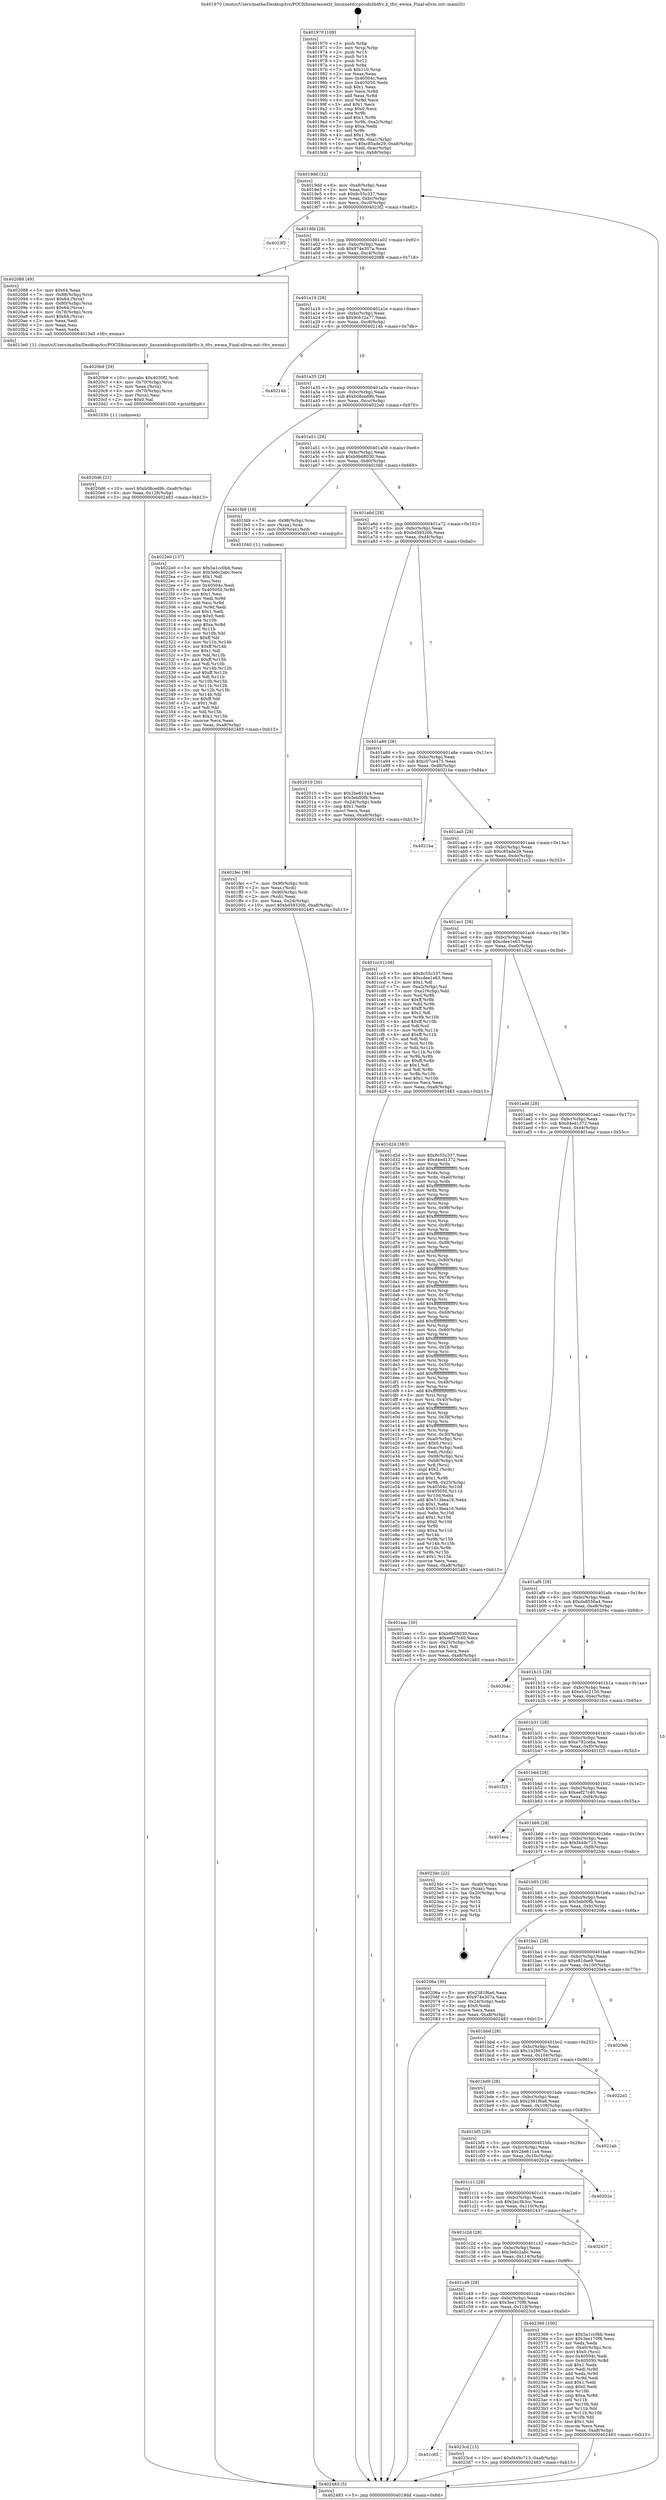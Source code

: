 digraph "0x401970" {
  label = "0x401970 (/mnt/c/Users/mathe/Desktop/tcc/POCII/binaries/extr_linuxnetdccpccidslibtfrc.h_tfrc_ewma_Final-ollvm.out::main(0))"
  labelloc = "t"
  node[shape=record]

  Entry [label="",width=0.3,height=0.3,shape=circle,fillcolor=black,style=filled]
  "0x4019dd" [label="{
     0x4019dd [32]\l
     | [instrs]\l
     &nbsp;&nbsp;0x4019dd \<+6\>: mov -0xa8(%rbp),%eax\l
     &nbsp;&nbsp;0x4019e3 \<+2\>: mov %eax,%ecx\l
     &nbsp;&nbsp;0x4019e5 \<+6\>: sub $0x8c55c337,%ecx\l
     &nbsp;&nbsp;0x4019eb \<+6\>: mov %eax,-0xbc(%rbp)\l
     &nbsp;&nbsp;0x4019f1 \<+6\>: mov %ecx,-0xc0(%rbp)\l
     &nbsp;&nbsp;0x4019f7 \<+6\>: je 00000000004023f2 \<main+0xa82\>\l
  }"]
  "0x4023f2" [label="{
     0x4023f2\l
  }", style=dashed]
  "0x4019fd" [label="{
     0x4019fd [28]\l
     | [instrs]\l
     &nbsp;&nbsp;0x4019fd \<+5\>: jmp 0000000000401a02 \<main+0x92\>\l
     &nbsp;&nbsp;0x401a02 \<+6\>: mov -0xbc(%rbp),%eax\l
     &nbsp;&nbsp;0x401a08 \<+5\>: sub $0x974e307a,%eax\l
     &nbsp;&nbsp;0x401a0d \<+6\>: mov %eax,-0xc4(%rbp)\l
     &nbsp;&nbsp;0x401a13 \<+6\>: je 0000000000402088 \<main+0x718\>\l
  }"]
  Exit [label="",width=0.3,height=0.3,shape=circle,fillcolor=black,style=filled,peripheries=2]
  "0x402088" [label="{
     0x402088 [49]\l
     | [instrs]\l
     &nbsp;&nbsp;0x402088 \<+5\>: mov $0x64,%eax\l
     &nbsp;&nbsp;0x40208d \<+7\>: mov -0x88(%rbp),%rcx\l
     &nbsp;&nbsp;0x402094 \<+6\>: movl $0x64,(%rcx)\l
     &nbsp;&nbsp;0x40209a \<+4\>: mov -0x80(%rbp),%rcx\l
     &nbsp;&nbsp;0x40209e \<+6\>: movl $0x64,(%rcx)\l
     &nbsp;&nbsp;0x4020a4 \<+4\>: mov -0x78(%rbp),%rcx\l
     &nbsp;&nbsp;0x4020a8 \<+6\>: movl $0x64,(%rcx)\l
     &nbsp;&nbsp;0x4020ae \<+2\>: mov %eax,%edi\l
     &nbsp;&nbsp;0x4020b0 \<+2\>: mov %eax,%esi\l
     &nbsp;&nbsp;0x4020b2 \<+2\>: mov %eax,%edx\l
     &nbsp;&nbsp;0x4020b4 \<+5\>: call 00000000004013e0 \<tfrc_ewma\>\l
     | [calls]\l
     &nbsp;&nbsp;0x4013e0 \{1\} (/mnt/c/Users/mathe/Desktop/tcc/POCII/binaries/extr_linuxnetdccpccidslibtfrc.h_tfrc_ewma_Final-ollvm.out::tfrc_ewma)\l
  }"]
  "0x401a19" [label="{
     0x401a19 [28]\l
     | [instrs]\l
     &nbsp;&nbsp;0x401a19 \<+5\>: jmp 0000000000401a1e \<main+0xae\>\l
     &nbsp;&nbsp;0x401a1e \<+6\>: mov -0xbc(%rbp),%eax\l
     &nbsp;&nbsp;0x401a24 \<+5\>: sub $0x9c612a77,%eax\l
     &nbsp;&nbsp;0x401a29 \<+6\>: mov %eax,-0xc8(%rbp)\l
     &nbsp;&nbsp;0x401a2f \<+6\>: je 000000000040214b \<main+0x7db\>\l
  }"]
  "0x401c65" [label="{
     0x401c65\l
  }", style=dashed]
  "0x40214b" [label="{
     0x40214b\l
  }", style=dashed]
  "0x401a35" [label="{
     0x401a35 [28]\l
     | [instrs]\l
     &nbsp;&nbsp;0x401a35 \<+5\>: jmp 0000000000401a3a \<main+0xca\>\l
     &nbsp;&nbsp;0x401a3a \<+6\>: mov -0xbc(%rbp),%eax\l
     &nbsp;&nbsp;0x401a40 \<+5\>: sub $0xb08ced9b,%eax\l
     &nbsp;&nbsp;0x401a45 \<+6\>: mov %eax,-0xcc(%rbp)\l
     &nbsp;&nbsp;0x401a4b \<+6\>: je 00000000004022e0 \<main+0x970\>\l
  }"]
  "0x4023cd" [label="{
     0x4023cd [15]\l
     | [instrs]\l
     &nbsp;&nbsp;0x4023cd \<+10\>: movl $0xf449c713,-0xa8(%rbp)\l
     &nbsp;&nbsp;0x4023d7 \<+5\>: jmp 0000000000402483 \<main+0xb13\>\l
  }"]
  "0x4022e0" [label="{
     0x4022e0 [137]\l
     | [instrs]\l
     &nbsp;&nbsp;0x4022e0 \<+5\>: mov $0x5a1cc0bb,%eax\l
     &nbsp;&nbsp;0x4022e5 \<+5\>: mov $0x3e6c2abc,%ecx\l
     &nbsp;&nbsp;0x4022ea \<+2\>: mov $0x1,%dl\l
     &nbsp;&nbsp;0x4022ec \<+2\>: xor %esi,%esi\l
     &nbsp;&nbsp;0x4022ee \<+7\>: mov 0x40504c,%edi\l
     &nbsp;&nbsp;0x4022f5 \<+8\>: mov 0x405050,%r8d\l
     &nbsp;&nbsp;0x4022fd \<+3\>: sub $0x1,%esi\l
     &nbsp;&nbsp;0x402300 \<+3\>: mov %edi,%r9d\l
     &nbsp;&nbsp;0x402303 \<+3\>: add %esi,%r9d\l
     &nbsp;&nbsp;0x402306 \<+4\>: imul %r9d,%edi\l
     &nbsp;&nbsp;0x40230a \<+3\>: and $0x1,%edi\l
     &nbsp;&nbsp;0x40230d \<+3\>: cmp $0x0,%edi\l
     &nbsp;&nbsp;0x402310 \<+4\>: sete %r10b\l
     &nbsp;&nbsp;0x402314 \<+4\>: cmp $0xa,%r8d\l
     &nbsp;&nbsp;0x402318 \<+4\>: setl %r11b\l
     &nbsp;&nbsp;0x40231c \<+3\>: mov %r10b,%bl\l
     &nbsp;&nbsp;0x40231f \<+3\>: xor $0xff,%bl\l
     &nbsp;&nbsp;0x402322 \<+3\>: mov %r11b,%r14b\l
     &nbsp;&nbsp;0x402325 \<+4\>: xor $0xff,%r14b\l
     &nbsp;&nbsp;0x402329 \<+3\>: xor $0x1,%dl\l
     &nbsp;&nbsp;0x40232c \<+3\>: mov %bl,%r15b\l
     &nbsp;&nbsp;0x40232f \<+4\>: and $0xff,%r15b\l
     &nbsp;&nbsp;0x402333 \<+3\>: and %dl,%r10b\l
     &nbsp;&nbsp;0x402336 \<+3\>: mov %r14b,%r12b\l
     &nbsp;&nbsp;0x402339 \<+4\>: and $0xff,%r12b\l
     &nbsp;&nbsp;0x40233d \<+3\>: and %dl,%r11b\l
     &nbsp;&nbsp;0x402340 \<+3\>: or %r10b,%r15b\l
     &nbsp;&nbsp;0x402343 \<+3\>: or %r11b,%r12b\l
     &nbsp;&nbsp;0x402346 \<+3\>: xor %r12b,%r15b\l
     &nbsp;&nbsp;0x402349 \<+3\>: or %r14b,%bl\l
     &nbsp;&nbsp;0x40234c \<+3\>: xor $0xff,%bl\l
     &nbsp;&nbsp;0x40234f \<+3\>: or $0x1,%dl\l
     &nbsp;&nbsp;0x402352 \<+2\>: and %dl,%bl\l
     &nbsp;&nbsp;0x402354 \<+3\>: or %bl,%r15b\l
     &nbsp;&nbsp;0x402357 \<+4\>: test $0x1,%r15b\l
     &nbsp;&nbsp;0x40235b \<+3\>: cmovne %ecx,%eax\l
     &nbsp;&nbsp;0x40235e \<+6\>: mov %eax,-0xa8(%rbp)\l
     &nbsp;&nbsp;0x402364 \<+5\>: jmp 0000000000402483 \<main+0xb13\>\l
  }"]
  "0x401a51" [label="{
     0x401a51 [28]\l
     | [instrs]\l
     &nbsp;&nbsp;0x401a51 \<+5\>: jmp 0000000000401a56 \<main+0xe6\>\l
     &nbsp;&nbsp;0x401a56 \<+6\>: mov -0xbc(%rbp),%eax\l
     &nbsp;&nbsp;0x401a5c \<+5\>: sub $0xb9b68030,%eax\l
     &nbsp;&nbsp;0x401a61 \<+6\>: mov %eax,-0xd0(%rbp)\l
     &nbsp;&nbsp;0x401a67 \<+6\>: je 0000000000401fd9 \<main+0x669\>\l
  }"]
  "0x401c49" [label="{
     0x401c49 [28]\l
     | [instrs]\l
     &nbsp;&nbsp;0x401c49 \<+5\>: jmp 0000000000401c4e \<main+0x2de\>\l
     &nbsp;&nbsp;0x401c4e \<+6\>: mov -0xbc(%rbp),%eax\l
     &nbsp;&nbsp;0x401c54 \<+5\>: sub $0x3ee170f8,%eax\l
     &nbsp;&nbsp;0x401c59 \<+6\>: mov %eax,-0x118(%rbp)\l
     &nbsp;&nbsp;0x401c5f \<+6\>: je 00000000004023cd \<main+0xa5d\>\l
  }"]
  "0x401fd9" [label="{
     0x401fd9 [19]\l
     | [instrs]\l
     &nbsp;&nbsp;0x401fd9 \<+7\>: mov -0x98(%rbp),%rax\l
     &nbsp;&nbsp;0x401fe0 \<+3\>: mov (%rax),%rax\l
     &nbsp;&nbsp;0x401fe3 \<+4\>: mov 0x8(%rax),%rdi\l
     &nbsp;&nbsp;0x401fe7 \<+5\>: call 0000000000401040 \<atoi@plt\>\l
     | [calls]\l
     &nbsp;&nbsp;0x401040 \{1\} (unknown)\l
  }"]
  "0x401a6d" [label="{
     0x401a6d [28]\l
     | [instrs]\l
     &nbsp;&nbsp;0x401a6d \<+5\>: jmp 0000000000401a72 \<main+0x102\>\l
     &nbsp;&nbsp;0x401a72 \<+6\>: mov -0xbc(%rbp),%eax\l
     &nbsp;&nbsp;0x401a78 \<+5\>: sub $0xbd59320b,%eax\l
     &nbsp;&nbsp;0x401a7d \<+6\>: mov %eax,-0xd4(%rbp)\l
     &nbsp;&nbsp;0x401a83 \<+6\>: je 0000000000402010 \<main+0x6a0\>\l
  }"]
  "0x402369" [label="{
     0x402369 [100]\l
     | [instrs]\l
     &nbsp;&nbsp;0x402369 \<+5\>: mov $0x5a1cc0bb,%eax\l
     &nbsp;&nbsp;0x40236e \<+5\>: mov $0x3ee170f8,%ecx\l
     &nbsp;&nbsp;0x402373 \<+2\>: xor %edx,%edx\l
     &nbsp;&nbsp;0x402375 \<+7\>: mov -0xa0(%rbp),%rsi\l
     &nbsp;&nbsp;0x40237c \<+6\>: movl $0x0,(%rsi)\l
     &nbsp;&nbsp;0x402382 \<+7\>: mov 0x40504c,%edi\l
     &nbsp;&nbsp;0x402389 \<+8\>: mov 0x405050,%r8d\l
     &nbsp;&nbsp;0x402391 \<+3\>: sub $0x1,%edx\l
     &nbsp;&nbsp;0x402394 \<+3\>: mov %edi,%r9d\l
     &nbsp;&nbsp;0x402397 \<+3\>: add %edx,%r9d\l
     &nbsp;&nbsp;0x40239a \<+4\>: imul %r9d,%edi\l
     &nbsp;&nbsp;0x40239e \<+3\>: and $0x1,%edi\l
     &nbsp;&nbsp;0x4023a1 \<+3\>: cmp $0x0,%edi\l
     &nbsp;&nbsp;0x4023a4 \<+4\>: sete %r10b\l
     &nbsp;&nbsp;0x4023a8 \<+4\>: cmp $0xa,%r8d\l
     &nbsp;&nbsp;0x4023ac \<+4\>: setl %r11b\l
     &nbsp;&nbsp;0x4023b0 \<+3\>: mov %r10b,%bl\l
     &nbsp;&nbsp;0x4023b3 \<+3\>: and %r11b,%bl\l
     &nbsp;&nbsp;0x4023b6 \<+3\>: xor %r11b,%r10b\l
     &nbsp;&nbsp;0x4023b9 \<+3\>: or %r10b,%bl\l
     &nbsp;&nbsp;0x4023bc \<+3\>: test $0x1,%bl\l
     &nbsp;&nbsp;0x4023bf \<+3\>: cmovne %ecx,%eax\l
     &nbsp;&nbsp;0x4023c2 \<+6\>: mov %eax,-0xa8(%rbp)\l
     &nbsp;&nbsp;0x4023c8 \<+5\>: jmp 0000000000402483 \<main+0xb13\>\l
  }"]
  "0x402010" [label="{
     0x402010 [30]\l
     | [instrs]\l
     &nbsp;&nbsp;0x402010 \<+5\>: mov $0x2be611a4,%eax\l
     &nbsp;&nbsp;0x402015 \<+5\>: mov $0x5eb00fb,%ecx\l
     &nbsp;&nbsp;0x40201a \<+3\>: mov -0x24(%rbp),%edx\l
     &nbsp;&nbsp;0x40201d \<+3\>: cmp $0x1,%edx\l
     &nbsp;&nbsp;0x402020 \<+3\>: cmovl %ecx,%eax\l
     &nbsp;&nbsp;0x402023 \<+6\>: mov %eax,-0xa8(%rbp)\l
     &nbsp;&nbsp;0x402029 \<+5\>: jmp 0000000000402483 \<main+0xb13\>\l
  }"]
  "0x401a89" [label="{
     0x401a89 [28]\l
     | [instrs]\l
     &nbsp;&nbsp;0x401a89 \<+5\>: jmp 0000000000401a8e \<main+0x11e\>\l
     &nbsp;&nbsp;0x401a8e \<+6\>: mov -0xbc(%rbp),%eax\l
     &nbsp;&nbsp;0x401a94 \<+5\>: sub $0xc07ce475,%eax\l
     &nbsp;&nbsp;0x401a99 \<+6\>: mov %eax,-0xd8(%rbp)\l
     &nbsp;&nbsp;0x401a9f \<+6\>: je 00000000004021ba \<main+0x84a\>\l
  }"]
  "0x401c2d" [label="{
     0x401c2d [28]\l
     | [instrs]\l
     &nbsp;&nbsp;0x401c2d \<+5\>: jmp 0000000000401c32 \<main+0x2c2\>\l
     &nbsp;&nbsp;0x401c32 \<+6\>: mov -0xbc(%rbp),%eax\l
     &nbsp;&nbsp;0x401c38 \<+5\>: sub $0x3e6c2abc,%eax\l
     &nbsp;&nbsp;0x401c3d \<+6\>: mov %eax,-0x114(%rbp)\l
     &nbsp;&nbsp;0x401c43 \<+6\>: je 0000000000402369 \<main+0x9f9\>\l
  }"]
  "0x4021ba" [label="{
     0x4021ba\l
  }", style=dashed]
  "0x401aa5" [label="{
     0x401aa5 [28]\l
     | [instrs]\l
     &nbsp;&nbsp;0x401aa5 \<+5\>: jmp 0000000000401aaa \<main+0x13a\>\l
     &nbsp;&nbsp;0x401aaa \<+6\>: mov -0xbc(%rbp),%eax\l
     &nbsp;&nbsp;0x401ab0 \<+5\>: sub $0xc85ade29,%eax\l
     &nbsp;&nbsp;0x401ab5 \<+6\>: mov %eax,-0xdc(%rbp)\l
     &nbsp;&nbsp;0x401abb \<+6\>: je 0000000000401cc3 \<main+0x353\>\l
  }"]
  "0x402437" [label="{
     0x402437\l
  }", style=dashed]
  "0x401cc3" [label="{
     0x401cc3 [106]\l
     | [instrs]\l
     &nbsp;&nbsp;0x401cc3 \<+5\>: mov $0x8c55c337,%eax\l
     &nbsp;&nbsp;0x401cc8 \<+5\>: mov $0xcdee1e63,%ecx\l
     &nbsp;&nbsp;0x401ccd \<+2\>: mov $0x1,%dl\l
     &nbsp;&nbsp;0x401ccf \<+7\>: mov -0xa2(%rbp),%sil\l
     &nbsp;&nbsp;0x401cd6 \<+7\>: mov -0xa1(%rbp),%dil\l
     &nbsp;&nbsp;0x401cdd \<+3\>: mov %sil,%r8b\l
     &nbsp;&nbsp;0x401ce0 \<+4\>: xor $0xff,%r8b\l
     &nbsp;&nbsp;0x401ce4 \<+3\>: mov %dil,%r9b\l
     &nbsp;&nbsp;0x401ce7 \<+4\>: xor $0xff,%r9b\l
     &nbsp;&nbsp;0x401ceb \<+3\>: xor $0x1,%dl\l
     &nbsp;&nbsp;0x401cee \<+3\>: mov %r8b,%r10b\l
     &nbsp;&nbsp;0x401cf1 \<+4\>: and $0xff,%r10b\l
     &nbsp;&nbsp;0x401cf5 \<+3\>: and %dl,%sil\l
     &nbsp;&nbsp;0x401cf8 \<+3\>: mov %r9b,%r11b\l
     &nbsp;&nbsp;0x401cfb \<+4\>: and $0xff,%r11b\l
     &nbsp;&nbsp;0x401cff \<+3\>: and %dl,%dil\l
     &nbsp;&nbsp;0x401d02 \<+3\>: or %sil,%r10b\l
     &nbsp;&nbsp;0x401d05 \<+3\>: or %dil,%r11b\l
     &nbsp;&nbsp;0x401d08 \<+3\>: xor %r11b,%r10b\l
     &nbsp;&nbsp;0x401d0b \<+3\>: or %r9b,%r8b\l
     &nbsp;&nbsp;0x401d0e \<+4\>: xor $0xff,%r8b\l
     &nbsp;&nbsp;0x401d12 \<+3\>: or $0x1,%dl\l
     &nbsp;&nbsp;0x401d15 \<+3\>: and %dl,%r8b\l
     &nbsp;&nbsp;0x401d18 \<+3\>: or %r8b,%r10b\l
     &nbsp;&nbsp;0x401d1b \<+4\>: test $0x1,%r10b\l
     &nbsp;&nbsp;0x401d1f \<+3\>: cmovne %ecx,%eax\l
     &nbsp;&nbsp;0x401d22 \<+6\>: mov %eax,-0xa8(%rbp)\l
     &nbsp;&nbsp;0x401d28 \<+5\>: jmp 0000000000402483 \<main+0xb13\>\l
  }"]
  "0x401ac1" [label="{
     0x401ac1 [28]\l
     | [instrs]\l
     &nbsp;&nbsp;0x401ac1 \<+5\>: jmp 0000000000401ac6 \<main+0x156\>\l
     &nbsp;&nbsp;0x401ac6 \<+6\>: mov -0xbc(%rbp),%eax\l
     &nbsp;&nbsp;0x401acc \<+5\>: sub $0xcdee1e63,%eax\l
     &nbsp;&nbsp;0x401ad1 \<+6\>: mov %eax,-0xe0(%rbp)\l
     &nbsp;&nbsp;0x401ad7 \<+6\>: je 0000000000401d2d \<main+0x3bd\>\l
  }"]
  "0x402483" [label="{
     0x402483 [5]\l
     | [instrs]\l
     &nbsp;&nbsp;0x402483 \<+5\>: jmp 00000000004019dd \<main+0x6d\>\l
  }"]
  "0x401970" [label="{
     0x401970 [109]\l
     | [instrs]\l
     &nbsp;&nbsp;0x401970 \<+1\>: push %rbp\l
     &nbsp;&nbsp;0x401971 \<+3\>: mov %rsp,%rbp\l
     &nbsp;&nbsp;0x401974 \<+2\>: push %r15\l
     &nbsp;&nbsp;0x401976 \<+2\>: push %r14\l
     &nbsp;&nbsp;0x401978 \<+2\>: push %r12\l
     &nbsp;&nbsp;0x40197a \<+1\>: push %rbx\l
     &nbsp;&nbsp;0x40197b \<+7\>: sub $0x110,%rsp\l
     &nbsp;&nbsp;0x401982 \<+2\>: xor %eax,%eax\l
     &nbsp;&nbsp;0x401984 \<+7\>: mov 0x40504c,%ecx\l
     &nbsp;&nbsp;0x40198b \<+7\>: mov 0x405050,%edx\l
     &nbsp;&nbsp;0x401992 \<+3\>: sub $0x1,%eax\l
     &nbsp;&nbsp;0x401995 \<+3\>: mov %ecx,%r8d\l
     &nbsp;&nbsp;0x401998 \<+3\>: add %eax,%r8d\l
     &nbsp;&nbsp;0x40199b \<+4\>: imul %r8d,%ecx\l
     &nbsp;&nbsp;0x40199f \<+3\>: and $0x1,%ecx\l
     &nbsp;&nbsp;0x4019a2 \<+3\>: cmp $0x0,%ecx\l
     &nbsp;&nbsp;0x4019a5 \<+4\>: sete %r9b\l
     &nbsp;&nbsp;0x4019a9 \<+4\>: and $0x1,%r9b\l
     &nbsp;&nbsp;0x4019ad \<+7\>: mov %r9b,-0xa2(%rbp)\l
     &nbsp;&nbsp;0x4019b4 \<+3\>: cmp $0xa,%edx\l
     &nbsp;&nbsp;0x4019b7 \<+4\>: setl %r9b\l
     &nbsp;&nbsp;0x4019bb \<+4\>: and $0x1,%r9b\l
     &nbsp;&nbsp;0x4019bf \<+7\>: mov %r9b,-0xa1(%rbp)\l
     &nbsp;&nbsp;0x4019c6 \<+10\>: movl $0xc85ade29,-0xa8(%rbp)\l
     &nbsp;&nbsp;0x4019d0 \<+6\>: mov %edi,-0xac(%rbp)\l
     &nbsp;&nbsp;0x4019d6 \<+7\>: mov %rsi,-0xb8(%rbp)\l
  }"]
  "0x401c11" [label="{
     0x401c11 [28]\l
     | [instrs]\l
     &nbsp;&nbsp;0x401c11 \<+5\>: jmp 0000000000401c16 \<main+0x2a6\>\l
     &nbsp;&nbsp;0x401c16 \<+6\>: mov -0xbc(%rbp),%eax\l
     &nbsp;&nbsp;0x401c1c \<+5\>: sub $0x2ec3b3cc,%eax\l
     &nbsp;&nbsp;0x401c21 \<+6\>: mov %eax,-0x110(%rbp)\l
     &nbsp;&nbsp;0x401c27 \<+6\>: je 0000000000402437 \<main+0xac7\>\l
  }"]
  "0x401d2d" [label="{
     0x401d2d [383]\l
     | [instrs]\l
     &nbsp;&nbsp;0x401d2d \<+5\>: mov $0x8c55c337,%eax\l
     &nbsp;&nbsp;0x401d32 \<+5\>: mov $0xd4ed1372,%ecx\l
     &nbsp;&nbsp;0x401d37 \<+3\>: mov %rsp,%rdx\l
     &nbsp;&nbsp;0x401d3a \<+4\>: add $0xfffffffffffffff0,%rdx\l
     &nbsp;&nbsp;0x401d3e \<+3\>: mov %rdx,%rsp\l
     &nbsp;&nbsp;0x401d41 \<+7\>: mov %rdx,-0xa0(%rbp)\l
     &nbsp;&nbsp;0x401d48 \<+3\>: mov %rsp,%rdx\l
     &nbsp;&nbsp;0x401d4b \<+4\>: add $0xfffffffffffffff0,%rdx\l
     &nbsp;&nbsp;0x401d4f \<+3\>: mov %rdx,%rsp\l
     &nbsp;&nbsp;0x401d52 \<+3\>: mov %rsp,%rsi\l
     &nbsp;&nbsp;0x401d55 \<+4\>: add $0xfffffffffffffff0,%rsi\l
     &nbsp;&nbsp;0x401d59 \<+3\>: mov %rsi,%rsp\l
     &nbsp;&nbsp;0x401d5c \<+7\>: mov %rsi,-0x98(%rbp)\l
     &nbsp;&nbsp;0x401d63 \<+3\>: mov %rsp,%rsi\l
     &nbsp;&nbsp;0x401d66 \<+4\>: add $0xfffffffffffffff0,%rsi\l
     &nbsp;&nbsp;0x401d6a \<+3\>: mov %rsi,%rsp\l
     &nbsp;&nbsp;0x401d6d \<+7\>: mov %rsi,-0x90(%rbp)\l
     &nbsp;&nbsp;0x401d74 \<+3\>: mov %rsp,%rsi\l
     &nbsp;&nbsp;0x401d77 \<+4\>: add $0xfffffffffffffff0,%rsi\l
     &nbsp;&nbsp;0x401d7b \<+3\>: mov %rsi,%rsp\l
     &nbsp;&nbsp;0x401d7e \<+7\>: mov %rsi,-0x88(%rbp)\l
     &nbsp;&nbsp;0x401d85 \<+3\>: mov %rsp,%rsi\l
     &nbsp;&nbsp;0x401d88 \<+4\>: add $0xfffffffffffffff0,%rsi\l
     &nbsp;&nbsp;0x401d8c \<+3\>: mov %rsi,%rsp\l
     &nbsp;&nbsp;0x401d8f \<+4\>: mov %rsi,-0x80(%rbp)\l
     &nbsp;&nbsp;0x401d93 \<+3\>: mov %rsp,%rsi\l
     &nbsp;&nbsp;0x401d96 \<+4\>: add $0xfffffffffffffff0,%rsi\l
     &nbsp;&nbsp;0x401d9a \<+3\>: mov %rsi,%rsp\l
     &nbsp;&nbsp;0x401d9d \<+4\>: mov %rsi,-0x78(%rbp)\l
     &nbsp;&nbsp;0x401da1 \<+3\>: mov %rsp,%rsi\l
     &nbsp;&nbsp;0x401da4 \<+4\>: add $0xfffffffffffffff0,%rsi\l
     &nbsp;&nbsp;0x401da8 \<+3\>: mov %rsi,%rsp\l
     &nbsp;&nbsp;0x401dab \<+4\>: mov %rsi,-0x70(%rbp)\l
     &nbsp;&nbsp;0x401daf \<+3\>: mov %rsp,%rsi\l
     &nbsp;&nbsp;0x401db2 \<+4\>: add $0xfffffffffffffff0,%rsi\l
     &nbsp;&nbsp;0x401db6 \<+3\>: mov %rsi,%rsp\l
     &nbsp;&nbsp;0x401db9 \<+4\>: mov %rsi,-0x68(%rbp)\l
     &nbsp;&nbsp;0x401dbd \<+3\>: mov %rsp,%rsi\l
     &nbsp;&nbsp;0x401dc0 \<+4\>: add $0xfffffffffffffff0,%rsi\l
     &nbsp;&nbsp;0x401dc4 \<+3\>: mov %rsi,%rsp\l
     &nbsp;&nbsp;0x401dc7 \<+4\>: mov %rsi,-0x60(%rbp)\l
     &nbsp;&nbsp;0x401dcb \<+3\>: mov %rsp,%rsi\l
     &nbsp;&nbsp;0x401dce \<+4\>: add $0xfffffffffffffff0,%rsi\l
     &nbsp;&nbsp;0x401dd2 \<+3\>: mov %rsi,%rsp\l
     &nbsp;&nbsp;0x401dd5 \<+4\>: mov %rsi,-0x58(%rbp)\l
     &nbsp;&nbsp;0x401dd9 \<+3\>: mov %rsp,%rsi\l
     &nbsp;&nbsp;0x401ddc \<+4\>: add $0xfffffffffffffff0,%rsi\l
     &nbsp;&nbsp;0x401de0 \<+3\>: mov %rsi,%rsp\l
     &nbsp;&nbsp;0x401de3 \<+4\>: mov %rsi,-0x50(%rbp)\l
     &nbsp;&nbsp;0x401de7 \<+3\>: mov %rsp,%rsi\l
     &nbsp;&nbsp;0x401dea \<+4\>: add $0xfffffffffffffff0,%rsi\l
     &nbsp;&nbsp;0x401dee \<+3\>: mov %rsi,%rsp\l
     &nbsp;&nbsp;0x401df1 \<+4\>: mov %rsi,-0x48(%rbp)\l
     &nbsp;&nbsp;0x401df5 \<+3\>: mov %rsp,%rsi\l
     &nbsp;&nbsp;0x401df8 \<+4\>: add $0xfffffffffffffff0,%rsi\l
     &nbsp;&nbsp;0x401dfc \<+3\>: mov %rsi,%rsp\l
     &nbsp;&nbsp;0x401dff \<+4\>: mov %rsi,-0x40(%rbp)\l
     &nbsp;&nbsp;0x401e03 \<+3\>: mov %rsp,%rsi\l
     &nbsp;&nbsp;0x401e06 \<+4\>: add $0xfffffffffffffff0,%rsi\l
     &nbsp;&nbsp;0x401e0a \<+3\>: mov %rsi,%rsp\l
     &nbsp;&nbsp;0x401e0d \<+4\>: mov %rsi,-0x38(%rbp)\l
     &nbsp;&nbsp;0x401e11 \<+3\>: mov %rsp,%rsi\l
     &nbsp;&nbsp;0x401e14 \<+4\>: add $0xfffffffffffffff0,%rsi\l
     &nbsp;&nbsp;0x401e18 \<+3\>: mov %rsi,%rsp\l
     &nbsp;&nbsp;0x401e1b \<+4\>: mov %rsi,-0x30(%rbp)\l
     &nbsp;&nbsp;0x401e1f \<+7\>: mov -0xa0(%rbp),%rsi\l
     &nbsp;&nbsp;0x401e26 \<+6\>: movl $0x0,(%rsi)\l
     &nbsp;&nbsp;0x401e2c \<+6\>: mov -0xac(%rbp),%edi\l
     &nbsp;&nbsp;0x401e32 \<+2\>: mov %edi,(%rdx)\l
     &nbsp;&nbsp;0x401e34 \<+7\>: mov -0x98(%rbp),%rsi\l
     &nbsp;&nbsp;0x401e3b \<+7\>: mov -0xb8(%rbp),%r8\l
     &nbsp;&nbsp;0x401e42 \<+3\>: mov %r8,(%rsi)\l
     &nbsp;&nbsp;0x401e45 \<+3\>: cmpl $0x2,(%rdx)\l
     &nbsp;&nbsp;0x401e48 \<+4\>: setne %r9b\l
     &nbsp;&nbsp;0x401e4c \<+4\>: and $0x1,%r9b\l
     &nbsp;&nbsp;0x401e50 \<+4\>: mov %r9b,-0x25(%rbp)\l
     &nbsp;&nbsp;0x401e54 \<+8\>: mov 0x40504c,%r10d\l
     &nbsp;&nbsp;0x401e5c \<+8\>: mov 0x405050,%r11d\l
     &nbsp;&nbsp;0x401e64 \<+3\>: mov %r10d,%ebx\l
     &nbsp;&nbsp;0x401e67 \<+6\>: add $0x513bea16,%ebx\l
     &nbsp;&nbsp;0x401e6d \<+3\>: sub $0x1,%ebx\l
     &nbsp;&nbsp;0x401e70 \<+6\>: sub $0x513bea16,%ebx\l
     &nbsp;&nbsp;0x401e76 \<+4\>: imul %ebx,%r10d\l
     &nbsp;&nbsp;0x401e7a \<+4\>: and $0x1,%r10d\l
     &nbsp;&nbsp;0x401e7e \<+4\>: cmp $0x0,%r10d\l
     &nbsp;&nbsp;0x401e82 \<+4\>: sete %r9b\l
     &nbsp;&nbsp;0x401e86 \<+4\>: cmp $0xa,%r11d\l
     &nbsp;&nbsp;0x401e8a \<+4\>: setl %r14b\l
     &nbsp;&nbsp;0x401e8e \<+3\>: mov %r9b,%r15b\l
     &nbsp;&nbsp;0x401e91 \<+3\>: and %r14b,%r15b\l
     &nbsp;&nbsp;0x401e94 \<+3\>: xor %r14b,%r9b\l
     &nbsp;&nbsp;0x401e97 \<+3\>: or %r9b,%r15b\l
     &nbsp;&nbsp;0x401e9a \<+4\>: test $0x1,%r15b\l
     &nbsp;&nbsp;0x401e9e \<+3\>: cmovne %ecx,%eax\l
     &nbsp;&nbsp;0x401ea1 \<+6\>: mov %eax,-0xa8(%rbp)\l
     &nbsp;&nbsp;0x401ea7 \<+5\>: jmp 0000000000402483 \<main+0xb13\>\l
  }"]
  "0x401add" [label="{
     0x401add [28]\l
     | [instrs]\l
     &nbsp;&nbsp;0x401add \<+5\>: jmp 0000000000401ae2 \<main+0x172\>\l
     &nbsp;&nbsp;0x401ae2 \<+6\>: mov -0xbc(%rbp),%eax\l
     &nbsp;&nbsp;0x401ae8 \<+5\>: sub $0xd4ed1372,%eax\l
     &nbsp;&nbsp;0x401aed \<+6\>: mov %eax,-0xe4(%rbp)\l
     &nbsp;&nbsp;0x401af3 \<+6\>: je 0000000000401eac \<main+0x53c\>\l
  }"]
  "0x40202e" [label="{
     0x40202e\l
  }", style=dashed]
  "0x401bf5" [label="{
     0x401bf5 [28]\l
     | [instrs]\l
     &nbsp;&nbsp;0x401bf5 \<+5\>: jmp 0000000000401bfa \<main+0x28a\>\l
     &nbsp;&nbsp;0x401bfa \<+6\>: mov -0xbc(%rbp),%eax\l
     &nbsp;&nbsp;0x401c00 \<+5\>: sub $0x2be611a4,%eax\l
     &nbsp;&nbsp;0x401c05 \<+6\>: mov %eax,-0x10c(%rbp)\l
     &nbsp;&nbsp;0x401c0b \<+6\>: je 000000000040202e \<main+0x6be\>\l
  }"]
  "0x401eac" [label="{
     0x401eac [30]\l
     | [instrs]\l
     &nbsp;&nbsp;0x401eac \<+5\>: mov $0xb9b68030,%eax\l
     &nbsp;&nbsp;0x401eb1 \<+5\>: mov $0xeef27c40,%ecx\l
     &nbsp;&nbsp;0x401eb6 \<+3\>: mov -0x25(%rbp),%dl\l
     &nbsp;&nbsp;0x401eb9 \<+3\>: test $0x1,%dl\l
     &nbsp;&nbsp;0x401ebc \<+3\>: cmovne %ecx,%eax\l
     &nbsp;&nbsp;0x401ebf \<+6\>: mov %eax,-0xa8(%rbp)\l
     &nbsp;&nbsp;0x401ec5 \<+5\>: jmp 0000000000402483 \<main+0xb13\>\l
  }"]
  "0x401af9" [label="{
     0x401af9 [28]\l
     | [instrs]\l
     &nbsp;&nbsp;0x401af9 \<+5\>: jmp 0000000000401afe \<main+0x18e\>\l
     &nbsp;&nbsp;0x401afe \<+6\>: mov -0xbc(%rbp),%eax\l
     &nbsp;&nbsp;0x401b04 \<+5\>: sub $0xda8556a4,%eax\l
     &nbsp;&nbsp;0x401b09 \<+6\>: mov %eax,-0xe8(%rbp)\l
     &nbsp;&nbsp;0x401b0f \<+6\>: je 000000000040204c \<main+0x6dc\>\l
  }"]
  "0x401fec" [label="{
     0x401fec [36]\l
     | [instrs]\l
     &nbsp;&nbsp;0x401fec \<+7\>: mov -0x90(%rbp),%rdi\l
     &nbsp;&nbsp;0x401ff3 \<+2\>: mov %eax,(%rdi)\l
     &nbsp;&nbsp;0x401ff5 \<+7\>: mov -0x90(%rbp),%rdi\l
     &nbsp;&nbsp;0x401ffc \<+2\>: mov (%rdi),%eax\l
     &nbsp;&nbsp;0x401ffe \<+3\>: mov %eax,-0x24(%rbp)\l
     &nbsp;&nbsp;0x402001 \<+10\>: movl $0xbd59320b,-0xa8(%rbp)\l
     &nbsp;&nbsp;0x40200b \<+5\>: jmp 0000000000402483 \<main+0xb13\>\l
  }"]
  "0x4021ab" [label="{
     0x4021ab\l
  }", style=dashed]
  "0x40204c" [label="{
     0x40204c\l
  }", style=dashed]
  "0x401b15" [label="{
     0x401b15 [28]\l
     | [instrs]\l
     &nbsp;&nbsp;0x401b15 \<+5\>: jmp 0000000000401b1a \<main+0x1aa\>\l
     &nbsp;&nbsp;0x401b1a \<+6\>: mov -0xbc(%rbp),%eax\l
     &nbsp;&nbsp;0x401b20 \<+5\>: sub $0xe55c2150,%eax\l
     &nbsp;&nbsp;0x401b25 \<+6\>: mov %eax,-0xec(%rbp)\l
     &nbsp;&nbsp;0x401b2b \<+6\>: je 0000000000401fca \<main+0x65a\>\l
  }"]
  "0x401bd9" [label="{
     0x401bd9 [28]\l
     | [instrs]\l
     &nbsp;&nbsp;0x401bd9 \<+5\>: jmp 0000000000401bde \<main+0x26e\>\l
     &nbsp;&nbsp;0x401bde \<+6\>: mov -0xbc(%rbp),%eax\l
     &nbsp;&nbsp;0x401be4 \<+5\>: sub $0x2381f6a6,%eax\l
     &nbsp;&nbsp;0x401be9 \<+6\>: mov %eax,-0x108(%rbp)\l
     &nbsp;&nbsp;0x401bef \<+6\>: je 00000000004021ab \<main+0x83b\>\l
  }"]
  "0x401fca" [label="{
     0x401fca\l
  }", style=dashed]
  "0x401b31" [label="{
     0x401b31 [28]\l
     | [instrs]\l
     &nbsp;&nbsp;0x401b31 \<+5\>: jmp 0000000000401b36 \<main+0x1c6\>\l
     &nbsp;&nbsp;0x401b36 \<+6\>: mov -0xbc(%rbp),%eax\l
     &nbsp;&nbsp;0x401b3c \<+5\>: sub $0xe792ceba,%eax\l
     &nbsp;&nbsp;0x401b41 \<+6\>: mov %eax,-0xf0(%rbp)\l
     &nbsp;&nbsp;0x401b47 \<+6\>: je 0000000000401f25 \<main+0x5b5\>\l
  }"]
  "0x4022d1" [label="{
     0x4022d1\l
  }", style=dashed]
  "0x401f25" [label="{
     0x401f25\l
  }", style=dashed]
  "0x401b4d" [label="{
     0x401b4d [28]\l
     | [instrs]\l
     &nbsp;&nbsp;0x401b4d \<+5\>: jmp 0000000000401b52 \<main+0x1e2\>\l
     &nbsp;&nbsp;0x401b52 \<+6\>: mov -0xbc(%rbp),%eax\l
     &nbsp;&nbsp;0x401b58 \<+5\>: sub $0xeef27c40,%eax\l
     &nbsp;&nbsp;0x401b5d \<+6\>: mov %eax,-0xf4(%rbp)\l
     &nbsp;&nbsp;0x401b63 \<+6\>: je 0000000000401eca \<main+0x55a\>\l
  }"]
  "0x401bbd" [label="{
     0x401bbd [28]\l
     | [instrs]\l
     &nbsp;&nbsp;0x401bbd \<+5\>: jmp 0000000000401bc2 \<main+0x252\>\l
     &nbsp;&nbsp;0x401bc2 \<+6\>: mov -0xbc(%rbp),%eax\l
     &nbsp;&nbsp;0x401bc8 \<+5\>: sub $0x1b28670c,%eax\l
     &nbsp;&nbsp;0x401bcd \<+6\>: mov %eax,-0x104(%rbp)\l
     &nbsp;&nbsp;0x401bd3 \<+6\>: je 00000000004022d1 \<main+0x961\>\l
  }"]
  "0x401eca" [label="{
     0x401eca\l
  }", style=dashed]
  "0x401b69" [label="{
     0x401b69 [28]\l
     | [instrs]\l
     &nbsp;&nbsp;0x401b69 \<+5\>: jmp 0000000000401b6e \<main+0x1fe\>\l
     &nbsp;&nbsp;0x401b6e \<+6\>: mov -0xbc(%rbp),%eax\l
     &nbsp;&nbsp;0x401b74 \<+5\>: sub $0xf449c713,%eax\l
     &nbsp;&nbsp;0x401b79 \<+6\>: mov %eax,-0xf8(%rbp)\l
     &nbsp;&nbsp;0x401b7f \<+6\>: je 00000000004023dc \<main+0xa6c\>\l
  }"]
  "0x4020eb" [label="{
     0x4020eb\l
  }", style=dashed]
  "0x4023dc" [label="{
     0x4023dc [22]\l
     | [instrs]\l
     &nbsp;&nbsp;0x4023dc \<+7\>: mov -0xa0(%rbp),%rax\l
     &nbsp;&nbsp;0x4023e3 \<+2\>: mov (%rax),%eax\l
     &nbsp;&nbsp;0x4023e5 \<+4\>: lea -0x20(%rbp),%rsp\l
     &nbsp;&nbsp;0x4023e9 \<+1\>: pop %rbx\l
     &nbsp;&nbsp;0x4023ea \<+2\>: pop %r12\l
     &nbsp;&nbsp;0x4023ec \<+2\>: pop %r14\l
     &nbsp;&nbsp;0x4023ee \<+2\>: pop %r15\l
     &nbsp;&nbsp;0x4023f0 \<+1\>: pop %rbp\l
     &nbsp;&nbsp;0x4023f1 \<+1\>: ret\l
  }"]
  "0x401b85" [label="{
     0x401b85 [28]\l
     | [instrs]\l
     &nbsp;&nbsp;0x401b85 \<+5\>: jmp 0000000000401b8a \<main+0x21a\>\l
     &nbsp;&nbsp;0x401b8a \<+6\>: mov -0xbc(%rbp),%eax\l
     &nbsp;&nbsp;0x401b90 \<+5\>: sub $0x5eb00fb,%eax\l
     &nbsp;&nbsp;0x401b95 \<+6\>: mov %eax,-0xfc(%rbp)\l
     &nbsp;&nbsp;0x401b9b \<+6\>: je 000000000040206a \<main+0x6fa\>\l
  }"]
  "0x4020d6" [label="{
     0x4020d6 [21]\l
     | [instrs]\l
     &nbsp;&nbsp;0x4020d6 \<+10\>: movl $0xb08ced9b,-0xa8(%rbp)\l
     &nbsp;&nbsp;0x4020e0 \<+6\>: mov %eax,-0x128(%rbp)\l
     &nbsp;&nbsp;0x4020e6 \<+5\>: jmp 0000000000402483 \<main+0xb13\>\l
  }"]
  "0x40206a" [label="{
     0x40206a [30]\l
     | [instrs]\l
     &nbsp;&nbsp;0x40206a \<+5\>: mov $0x2381f6a6,%eax\l
     &nbsp;&nbsp;0x40206f \<+5\>: mov $0x974e307a,%ecx\l
     &nbsp;&nbsp;0x402074 \<+3\>: mov -0x24(%rbp),%edx\l
     &nbsp;&nbsp;0x402077 \<+3\>: cmp $0x0,%edx\l
     &nbsp;&nbsp;0x40207a \<+3\>: cmove %ecx,%eax\l
     &nbsp;&nbsp;0x40207d \<+6\>: mov %eax,-0xa8(%rbp)\l
     &nbsp;&nbsp;0x402083 \<+5\>: jmp 0000000000402483 \<main+0xb13\>\l
  }"]
  "0x401ba1" [label="{
     0x401ba1 [28]\l
     | [instrs]\l
     &nbsp;&nbsp;0x401ba1 \<+5\>: jmp 0000000000401ba6 \<main+0x236\>\l
     &nbsp;&nbsp;0x401ba6 \<+6\>: mov -0xbc(%rbp),%eax\l
     &nbsp;&nbsp;0x401bac \<+5\>: sub $0xe81dae9,%eax\l
     &nbsp;&nbsp;0x401bb1 \<+6\>: mov %eax,-0x100(%rbp)\l
     &nbsp;&nbsp;0x401bb7 \<+6\>: je 00000000004020eb \<main+0x77b\>\l
  }"]
  "0x4020b9" [label="{
     0x4020b9 [29]\l
     | [instrs]\l
     &nbsp;&nbsp;0x4020b9 \<+10\>: movabs $0x4030f2,%rdi\l
     &nbsp;&nbsp;0x4020c3 \<+4\>: mov -0x70(%rbp),%rcx\l
     &nbsp;&nbsp;0x4020c7 \<+2\>: mov %eax,(%rcx)\l
     &nbsp;&nbsp;0x4020c9 \<+4\>: mov -0x70(%rbp),%rcx\l
     &nbsp;&nbsp;0x4020cd \<+2\>: mov (%rcx),%esi\l
     &nbsp;&nbsp;0x4020cf \<+2\>: mov $0x0,%al\l
     &nbsp;&nbsp;0x4020d1 \<+5\>: call 0000000000401030 \<printf@plt\>\l
     | [calls]\l
     &nbsp;&nbsp;0x401030 \{1\} (unknown)\l
  }"]
  Entry -> "0x401970" [label=" 1"]
  "0x4019dd" -> "0x4023f2" [label=" 0"]
  "0x4019dd" -> "0x4019fd" [label=" 11"]
  "0x4023dc" -> Exit [label=" 1"]
  "0x4019fd" -> "0x402088" [label=" 1"]
  "0x4019fd" -> "0x401a19" [label=" 10"]
  "0x4023cd" -> "0x402483" [label=" 1"]
  "0x401a19" -> "0x40214b" [label=" 0"]
  "0x401a19" -> "0x401a35" [label=" 10"]
  "0x401c49" -> "0x401c65" [label=" 0"]
  "0x401a35" -> "0x4022e0" [label=" 1"]
  "0x401a35" -> "0x401a51" [label=" 9"]
  "0x401c49" -> "0x4023cd" [label=" 1"]
  "0x401a51" -> "0x401fd9" [label=" 1"]
  "0x401a51" -> "0x401a6d" [label=" 8"]
  "0x402369" -> "0x402483" [label=" 1"]
  "0x401a6d" -> "0x402010" [label=" 1"]
  "0x401a6d" -> "0x401a89" [label=" 7"]
  "0x401c2d" -> "0x401c49" [label=" 1"]
  "0x401a89" -> "0x4021ba" [label=" 0"]
  "0x401a89" -> "0x401aa5" [label=" 7"]
  "0x401c2d" -> "0x402369" [label=" 1"]
  "0x401aa5" -> "0x401cc3" [label=" 1"]
  "0x401aa5" -> "0x401ac1" [label=" 6"]
  "0x401cc3" -> "0x402483" [label=" 1"]
  "0x401970" -> "0x4019dd" [label=" 1"]
  "0x402483" -> "0x4019dd" [label=" 10"]
  "0x401c11" -> "0x401c2d" [label=" 2"]
  "0x401ac1" -> "0x401d2d" [label=" 1"]
  "0x401ac1" -> "0x401add" [label=" 5"]
  "0x401c11" -> "0x402437" [label=" 0"]
  "0x401d2d" -> "0x402483" [label=" 1"]
  "0x401bf5" -> "0x401c11" [label=" 2"]
  "0x401add" -> "0x401eac" [label=" 1"]
  "0x401add" -> "0x401af9" [label=" 4"]
  "0x401eac" -> "0x402483" [label=" 1"]
  "0x401fd9" -> "0x401fec" [label=" 1"]
  "0x401fec" -> "0x402483" [label=" 1"]
  "0x402010" -> "0x402483" [label=" 1"]
  "0x401bf5" -> "0x40202e" [label=" 0"]
  "0x401af9" -> "0x40204c" [label=" 0"]
  "0x401af9" -> "0x401b15" [label=" 4"]
  "0x401bd9" -> "0x401bf5" [label=" 2"]
  "0x401b15" -> "0x401fca" [label=" 0"]
  "0x401b15" -> "0x401b31" [label=" 4"]
  "0x401bd9" -> "0x4021ab" [label=" 0"]
  "0x401b31" -> "0x401f25" [label=" 0"]
  "0x401b31" -> "0x401b4d" [label=" 4"]
  "0x401bbd" -> "0x401bd9" [label=" 2"]
  "0x401b4d" -> "0x401eca" [label=" 0"]
  "0x401b4d" -> "0x401b69" [label=" 4"]
  "0x401bbd" -> "0x4022d1" [label=" 0"]
  "0x401b69" -> "0x4023dc" [label=" 1"]
  "0x401b69" -> "0x401b85" [label=" 3"]
  "0x401ba1" -> "0x401bbd" [label=" 2"]
  "0x401b85" -> "0x40206a" [label=" 1"]
  "0x401b85" -> "0x401ba1" [label=" 2"]
  "0x40206a" -> "0x402483" [label=" 1"]
  "0x402088" -> "0x4020b9" [label=" 1"]
  "0x4020b9" -> "0x4020d6" [label=" 1"]
  "0x4020d6" -> "0x402483" [label=" 1"]
  "0x4022e0" -> "0x402483" [label=" 1"]
  "0x401ba1" -> "0x4020eb" [label=" 0"]
}
